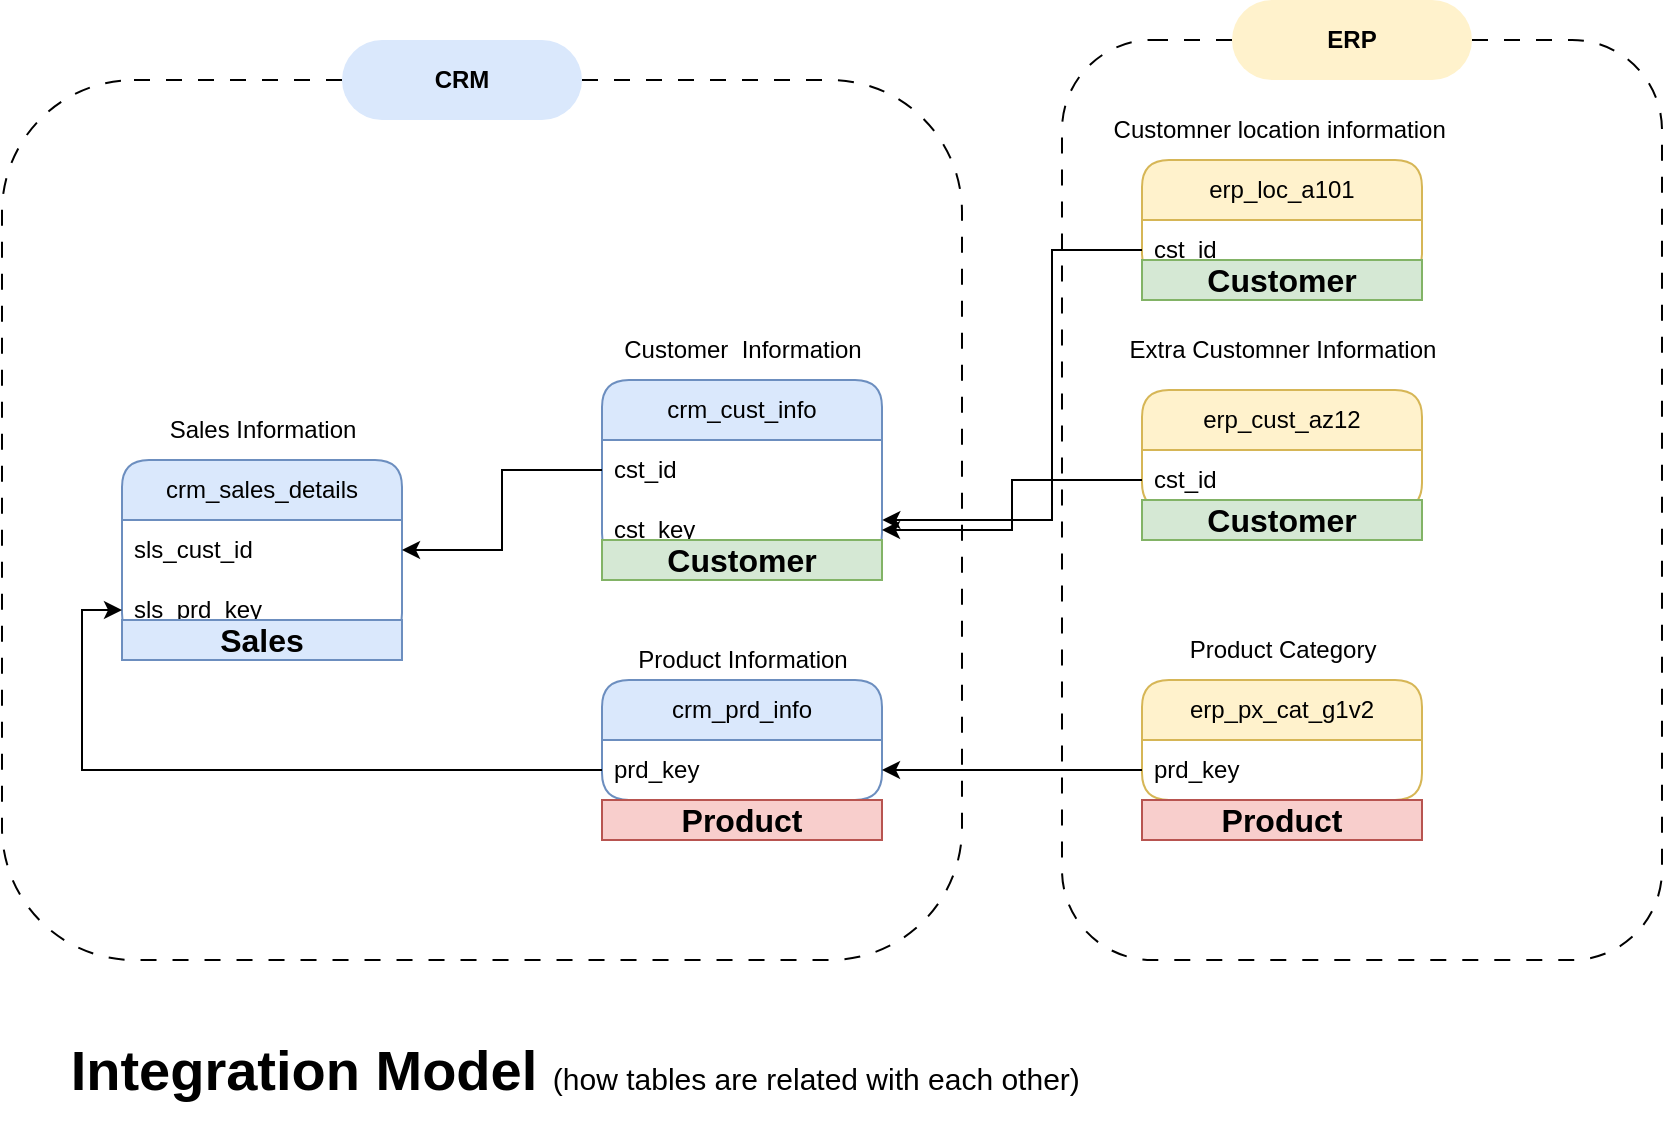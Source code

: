 <mxfile version="28.0.6">
  <diagram name="Page-1" id="JoUgYJODFIQAS5Irr-Dc">
    <mxGraphModel dx="1042" dy="626" grid="1" gridSize="10" guides="0" tooltips="1" connect="1" arrows="1" fold="1" page="1" pageScale="1" pageWidth="3300" pageHeight="2339" math="0" shadow="0">
      <root>
        <mxCell id="0" />
        <mxCell id="1" parent="0" />
        <mxCell id="GFkrY34qFrm6fXGL5m0H-3" value="crm_cust_info" style="swimlane;fontStyle=0;childLayout=stackLayout;horizontal=1;startSize=30;horizontalStack=0;resizeParent=1;resizeParentMax=0;resizeLast=0;collapsible=1;marginBottom=0;whiteSpace=wrap;html=1;rounded=1;fillColor=#dae8fc;strokeColor=#6c8ebf;" parent="1" vertex="1">
          <mxGeometry x="380" y="230" width="140" height="90" as="geometry">
            <mxRectangle x="400" y="270" width="120" height="30" as="alternateBounds" />
          </mxGeometry>
        </mxCell>
        <mxCell id="GFkrY34qFrm6fXGL5m0H-4" value="cst_id" style="text;strokeColor=none;fillColor=none;align=left;verticalAlign=middle;spacingLeft=4;spacingRight=4;overflow=hidden;points=[[0,0.5],[1,0.5]];portConstraint=eastwest;rotatable=0;whiteSpace=wrap;html=1;" parent="GFkrY34qFrm6fXGL5m0H-3" vertex="1">
          <mxGeometry y="30" width="140" height="30" as="geometry" />
        </mxCell>
        <mxCell id="GFkrY34qFrm6fXGL5m0H-23" value="cst_key" style="text;strokeColor=none;fillColor=none;align=left;verticalAlign=middle;spacingLeft=4;spacingRight=4;overflow=hidden;points=[[0,0.5],[1,0.5]];portConstraint=eastwest;rotatable=0;whiteSpace=wrap;html=1;" parent="GFkrY34qFrm6fXGL5m0H-3" vertex="1">
          <mxGeometry y="60" width="140" height="30" as="geometry" />
        </mxCell>
        <mxCell id="GFkrY34qFrm6fXGL5m0H-8" value="Customer&amp;nbsp; Information" style="text;html=1;align=center;verticalAlign=middle;resizable=0;points=[];autosize=1;strokeColor=none;fillColor=none;rounded=1;" parent="1" vertex="1">
          <mxGeometry x="380" y="200" width="140" height="30" as="geometry" />
        </mxCell>
        <mxCell id="GFkrY34qFrm6fXGL5m0H-9" value="crm_prd_info" style="swimlane;fontStyle=0;childLayout=stackLayout;horizontal=1;startSize=30;horizontalStack=0;resizeParent=1;resizeParentMax=0;resizeLast=0;collapsible=1;marginBottom=0;whiteSpace=wrap;html=1;rounded=1;fillColor=#dae8fc;strokeColor=#6c8ebf;" parent="1" vertex="1">
          <mxGeometry x="380" y="380" width="140" height="60" as="geometry">
            <mxRectangle x="140" y="270" width="110" height="30" as="alternateBounds" />
          </mxGeometry>
        </mxCell>
        <mxCell id="GFkrY34qFrm6fXGL5m0H-10" value="prd_key" style="text;strokeColor=none;fillColor=none;align=left;verticalAlign=middle;spacingLeft=4;spacingRight=4;overflow=hidden;points=[[0,0.5],[1,0.5]];portConstraint=eastwest;rotatable=0;whiteSpace=wrap;html=1;" parent="GFkrY34qFrm6fXGL5m0H-9" vertex="1">
          <mxGeometry y="30" width="140" height="30" as="geometry" />
        </mxCell>
        <mxCell id="GFkrY34qFrm6fXGL5m0H-11" value="Product Information" style="text;html=1;align=center;verticalAlign=middle;resizable=0;points=[];autosize=1;strokeColor=none;fillColor=none;rounded=1;" parent="1" vertex="1">
          <mxGeometry x="385" y="355" width="130" height="30" as="geometry" />
        </mxCell>
        <mxCell id="GFkrY34qFrm6fXGL5m0H-13" value="crm_sales_details" style="swimlane;fontStyle=0;childLayout=stackLayout;horizontal=1;startSize=30;horizontalStack=0;resizeParent=1;resizeParentMax=0;resizeLast=0;collapsible=1;marginBottom=0;whiteSpace=wrap;html=1;rounded=1;fillColor=#dae8fc;strokeColor=#6c8ebf;" parent="1" vertex="1">
          <mxGeometry x="140" y="270" width="140" height="90" as="geometry">
            <mxRectangle x="400" y="270" width="120" height="30" as="alternateBounds" />
          </mxGeometry>
        </mxCell>
        <mxCell id="GFkrY34qFrm6fXGL5m0H-14" value="sls_cust_id" style="text;strokeColor=none;fillColor=none;align=left;verticalAlign=middle;spacingLeft=4;spacingRight=4;overflow=hidden;points=[[0,0.5],[1,0.5]];portConstraint=eastwest;rotatable=0;whiteSpace=wrap;html=1;" parent="GFkrY34qFrm6fXGL5m0H-13" vertex="1">
          <mxGeometry y="30" width="140" height="30" as="geometry" />
        </mxCell>
        <mxCell id="GFkrY34qFrm6fXGL5m0H-15" value="sls_prd_key" style="text;strokeColor=none;fillColor=none;align=left;verticalAlign=middle;spacingLeft=4;spacingRight=4;overflow=hidden;points=[[0,0.5],[1,0.5]];portConstraint=eastwest;rotatable=0;whiteSpace=wrap;html=1;" parent="GFkrY34qFrm6fXGL5m0H-13" vertex="1">
          <mxGeometry y="60" width="140" height="30" as="geometry" />
        </mxCell>
        <mxCell id="GFkrY34qFrm6fXGL5m0H-16" value="Sales Information" style="text;html=1;align=center;verticalAlign=middle;resizable=0;points=[];autosize=1;strokeColor=none;fillColor=none;rounded=1;" parent="1" vertex="1">
          <mxGeometry x="150" y="240" width="120" height="30" as="geometry" />
        </mxCell>
        <mxCell id="GFkrY34qFrm6fXGL5m0H-17" style="edgeStyle=orthogonalEdgeStyle;rounded=0;orthogonalLoop=1;jettySize=auto;html=1;exitX=0;exitY=0.5;exitDx=0;exitDy=0;" parent="1" source="GFkrY34qFrm6fXGL5m0H-4" target="GFkrY34qFrm6fXGL5m0H-14" edge="1">
          <mxGeometry relative="1" as="geometry" />
        </mxCell>
        <mxCell id="GFkrY34qFrm6fXGL5m0H-18" style="edgeStyle=orthogonalEdgeStyle;rounded=0;orthogonalLoop=1;jettySize=auto;html=1;exitX=0;exitY=0.5;exitDx=0;exitDy=0;entryX=0;entryY=0.5;entryDx=0;entryDy=0;" parent="1" source="GFkrY34qFrm6fXGL5m0H-10" target="GFkrY34qFrm6fXGL5m0H-15" edge="1">
          <mxGeometry relative="1" as="geometry" />
        </mxCell>
        <mxCell id="GFkrY34qFrm6fXGL5m0H-20" value="erp_cust_az12" style="swimlane;fontStyle=0;childLayout=stackLayout;horizontal=1;startSize=30;horizontalStack=0;resizeParent=1;resizeParentMax=0;resizeLast=0;collapsible=1;marginBottom=0;whiteSpace=wrap;html=1;rounded=1;fillColor=#fff2cc;strokeColor=#d6b656;" parent="1" vertex="1">
          <mxGeometry x="650" y="235" width="140" height="60" as="geometry">
            <mxRectangle x="400" y="270" width="120" height="30" as="alternateBounds" />
          </mxGeometry>
        </mxCell>
        <mxCell id="GFkrY34qFrm6fXGL5m0H-21" value="cst_id" style="text;strokeColor=none;fillColor=none;align=left;verticalAlign=middle;spacingLeft=4;spacingRight=4;overflow=hidden;points=[[0,0.5],[1,0.5]];portConstraint=eastwest;rotatable=0;whiteSpace=wrap;html=1;" parent="GFkrY34qFrm6fXGL5m0H-20" vertex="1">
          <mxGeometry y="30" width="140" height="30" as="geometry" />
        </mxCell>
        <mxCell id="GFkrY34qFrm6fXGL5m0H-22" value="Extra Customner Information" style="text;html=1;align=center;verticalAlign=middle;resizable=0;points=[];autosize=1;strokeColor=none;fillColor=none;rounded=1;" parent="1" vertex="1">
          <mxGeometry x="630" y="200" width="180" height="30" as="geometry" />
        </mxCell>
        <mxCell id="GFkrY34qFrm6fXGL5m0H-24" style="edgeStyle=orthogonalEdgeStyle;rounded=0;orthogonalLoop=1;jettySize=auto;html=1;exitX=0;exitY=0.5;exitDx=0;exitDy=0;entryX=1;entryY=0.5;entryDx=0;entryDy=0;" parent="1" source="GFkrY34qFrm6fXGL5m0H-21" target="GFkrY34qFrm6fXGL5m0H-23" edge="1">
          <mxGeometry relative="1" as="geometry" />
        </mxCell>
        <mxCell id="GFkrY34qFrm6fXGL5m0H-25" value="erp_loc_a101" style="swimlane;fontStyle=0;childLayout=stackLayout;horizontal=1;startSize=30;horizontalStack=0;resizeParent=1;resizeParentMax=0;resizeLast=0;collapsible=1;marginBottom=0;whiteSpace=wrap;html=1;rounded=1;fillColor=#fff2cc;strokeColor=#d6b656;" parent="1" vertex="1">
          <mxGeometry x="650" y="120" width="140" height="60" as="geometry">
            <mxRectangle x="400" y="270" width="120" height="30" as="alternateBounds" />
          </mxGeometry>
        </mxCell>
        <mxCell id="GFkrY34qFrm6fXGL5m0H-26" value="cst_id" style="text;strokeColor=none;fillColor=none;align=left;verticalAlign=middle;spacingLeft=4;spacingRight=4;overflow=hidden;points=[[0,0.5],[1,0.5]];portConstraint=eastwest;rotatable=0;whiteSpace=wrap;html=1;" parent="GFkrY34qFrm6fXGL5m0H-25" vertex="1">
          <mxGeometry y="30" width="140" height="30" as="geometry" />
        </mxCell>
        <mxCell id="GFkrY34qFrm6fXGL5m0H-27" value="Customner location information&amp;nbsp;" style="text;html=1;align=center;verticalAlign=middle;resizable=0;points=[];autosize=1;strokeColor=none;fillColor=none;rounded=1;" parent="1" vertex="1">
          <mxGeometry x="625" y="90" width="190" height="30" as="geometry" />
        </mxCell>
        <mxCell id="GFkrY34qFrm6fXGL5m0H-29" value="erp_px_cat_g1v2" style="swimlane;fontStyle=0;childLayout=stackLayout;horizontal=1;startSize=30;horizontalStack=0;resizeParent=1;resizeParentMax=0;resizeLast=0;collapsible=1;marginBottom=0;whiteSpace=wrap;html=1;rounded=1;fillColor=#fff2cc;strokeColor=#d6b656;" parent="1" vertex="1">
          <mxGeometry x="650" y="380" width="140" height="60" as="geometry">
            <mxRectangle x="400" y="270" width="120" height="30" as="alternateBounds" />
          </mxGeometry>
        </mxCell>
        <mxCell id="GFkrY34qFrm6fXGL5m0H-30" value="prd_key" style="text;strokeColor=none;fillColor=none;align=left;verticalAlign=middle;spacingLeft=4;spacingRight=4;overflow=hidden;points=[[0,0.5],[1,0.5]];portConstraint=eastwest;rotatable=0;whiteSpace=wrap;html=1;" parent="GFkrY34qFrm6fXGL5m0H-29" vertex="1">
          <mxGeometry y="30" width="140" height="30" as="geometry" />
        </mxCell>
        <mxCell id="GFkrY34qFrm6fXGL5m0H-31" value="Product Category" style="text;html=1;align=center;verticalAlign=middle;resizable=0;points=[];autosize=1;strokeColor=none;fillColor=none;rounded=1;" parent="1" vertex="1">
          <mxGeometry x="660" y="350" width="120" height="30" as="geometry" />
        </mxCell>
        <mxCell id="GFkrY34qFrm6fXGL5m0H-32" style="edgeStyle=orthogonalEdgeStyle;rounded=0;orthogonalLoop=1;jettySize=auto;html=1;exitX=0;exitY=0.5;exitDx=0;exitDy=0;entryX=1;entryY=0.5;entryDx=0;entryDy=0;" parent="1" source="GFkrY34qFrm6fXGL5m0H-30" target="GFkrY34qFrm6fXGL5m0H-10" edge="1">
          <mxGeometry relative="1" as="geometry" />
        </mxCell>
        <mxCell id="GFkrY34qFrm6fXGL5m0H-34" value="" style="rounded=1;whiteSpace=wrap;html=1;fillColor=none;dashed=1;dashPattern=8 8;" parent="1" vertex="1">
          <mxGeometry x="80" y="80" width="480" height="440" as="geometry" />
        </mxCell>
        <mxCell id="GFkrY34qFrm6fXGL5m0H-35" value="&lt;b&gt;CRM&lt;/b&gt;" style="text;html=1;align=center;verticalAlign=middle;whiteSpace=wrap;rounded=1;fillColor=#dae8fc;strokeColor=none;arcSize=50;" parent="1" vertex="1">
          <mxGeometry x="250" y="60" width="120" height="40" as="geometry" />
        </mxCell>
        <mxCell id="GFkrY34qFrm6fXGL5m0H-37" value="" style="rounded=1;whiteSpace=wrap;html=1;fillColor=none;dashed=1;dashPattern=8 8;movable=0;resizable=0;rotatable=0;deletable=0;editable=0;locked=1;connectable=0;" parent="1" vertex="1">
          <mxGeometry x="610" y="60" width="300" height="460" as="geometry" />
        </mxCell>
        <mxCell id="GFkrY34qFrm6fXGL5m0H-38" value="&lt;b&gt;ERP&lt;/b&gt;" style="text;html=1;align=center;verticalAlign=middle;whiteSpace=wrap;rounded=1;fillColor=#fff2cc;strokeColor=none;arcSize=50;" parent="1" vertex="1">
          <mxGeometry x="695" y="40" width="120" height="40" as="geometry" />
        </mxCell>
        <mxCell id="GFkrY34qFrm6fXGL5m0H-39" value="&lt;font style=&quot;&quot;&gt;&lt;b style=&quot;font-size: 28px;&quot;&gt;Integration Model &lt;/b&gt;&lt;font style=&quot;font-size: 15px;&quot;&gt;(how tables are related with each other)&lt;/font&gt;&lt;b style=&quot;font-size: 28px;&quot;&gt;&amp;nbsp;&lt;/b&gt;&lt;/font&gt;" style="text;html=1;align=center;verticalAlign=middle;resizable=0;points=[];autosize=1;strokeColor=none;fillColor=none;" parent="1" vertex="1">
          <mxGeometry x="100" y="550" width="540" height="50" as="geometry" />
        </mxCell>
        <mxCell id="DIQriv5hHxRtfTVgZP-X-1" style="edgeStyle=orthogonalEdgeStyle;rounded=0;orthogonalLoop=1;jettySize=auto;html=1;exitX=0;exitY=0.5;exitDx=0;exitDy=0;entryX=0.917;entryY=0.5;entryDx=0;entryDy=0;entryPerimeter=0;" parent="1" source="GFkrY34qFrm6fXGL5m0H-26" target="GFkrY34qFrm6fXGL5m0H-34" edge="1">
          <mxGeometry relative="1" as="geometry" />
        </mxCell>
        <mxCell id="rfjLx8bLSmr6_l1pMMAr-1" value="&lt;b&gt;&lt;font style=&quot;font-size: 16px;&quot;&gt;Product&lt;/font&gt;&lt;/b&gt;" style="text;html=1;align=center;verticalAlign=middle;whiteSpace=wrap;rounded=0;fillColor=#f8cecc;strokeColor=#b85450;" vertex="1" parent="1">
          <mxGeometry x="380" y="440" width="140" height="20" as="geometry" />
        </mxCell>
        <mxCell id="rfjLx8bLSmr6_l1pMMAr-2" value="&lt;b&gt;&lt;font style=&quot;font-size: 16px;&quot;&gt;Product&lt;/font&gt;&lt;/b&gt;" style="text;html=1;align=center;verticalAlign=middle;whiteSpace=wrap;rounded=0;fillColor=#f8cecc;strokeColor=#b85450;" vertex="1" parent="1">
          <mxGeometry x="650" y="440" width="140" height="20" as="geometry" />
        </mxCell>
        <mxCell id="rfjLx8bLSmr6_l1pMMAr-3" value="&lt;b&gt;&lt;font style=&quot;font-size: 16px;&quot;&gt;Customer&lt;/font&gt;&lt;/b&gt;" style="text;html=1;align=center;verticalAlign=middle;whiteSpace=wrap;rounded=0;fillColor=#d5e8d4;strokeColor=#82b366;" vertex="1" parent="1">
          <mxGeometry x="380" y="310" width="140" height="20" as="geometry" />
        </mxCell>
        <mxCell id="rfjLx8bLSmr6_l1pMMAr-4" value="&lt;b&gt;&lt;font style=&quot;font-size: 16px;&quot;&gt;Customer&lt;/font&gt;&lt;/b&gt;" style="text;html=1;align=center;verticalAlign=middle;whiteSpace=wrap;rounded=0;fillColor=#d5e8d4;strokeColor=#82b366;" vertex="1" parent="1">
          <mxGeometry x="650" y="170" width="140" height="20" as="geometry" />
        </mxCell>
        <mxCell id="rfjLx8bLSmr6_l1pMMAr-5" value="&lt;b&gt;&lt;font style=&quot;font-size: 16px;&quot;&gt;Customer&lt;/font&gt;&lt;/b&gt;" style="text;html=1;align=center;verticalAlign=middle;whiteSpace=wrap;rounded=0;fillColor=#d5e8d4;strokeColor=#82b366;" vertex="1" parent="1">
          <mxGeometry x="650" y="290" width="140" height="20" as="geometry" />
        </mxCell>
        <mxCell id="rfjLx8bLSmr6_l1pMMAr-6" value="&lt;b&gt;&lt;font style=&quot;font-size: 16px;&quot;&gt;Sales&lt;/font&gt;&lt;/b&gt;" style="text;html=1;align=center;verticalAlign=middle;whiteSpace=wrap;rounded=0;fillColor=#dae8fc;strokeColor=#6c8ebf;" vertex="1" parent="1">
          <mxGeometry x="140" y="350" width="140" height="20" as="geometry" />
        </mxCell>
      </root>
    </mxGraphModel>
  </diagram>
</mxfile>

